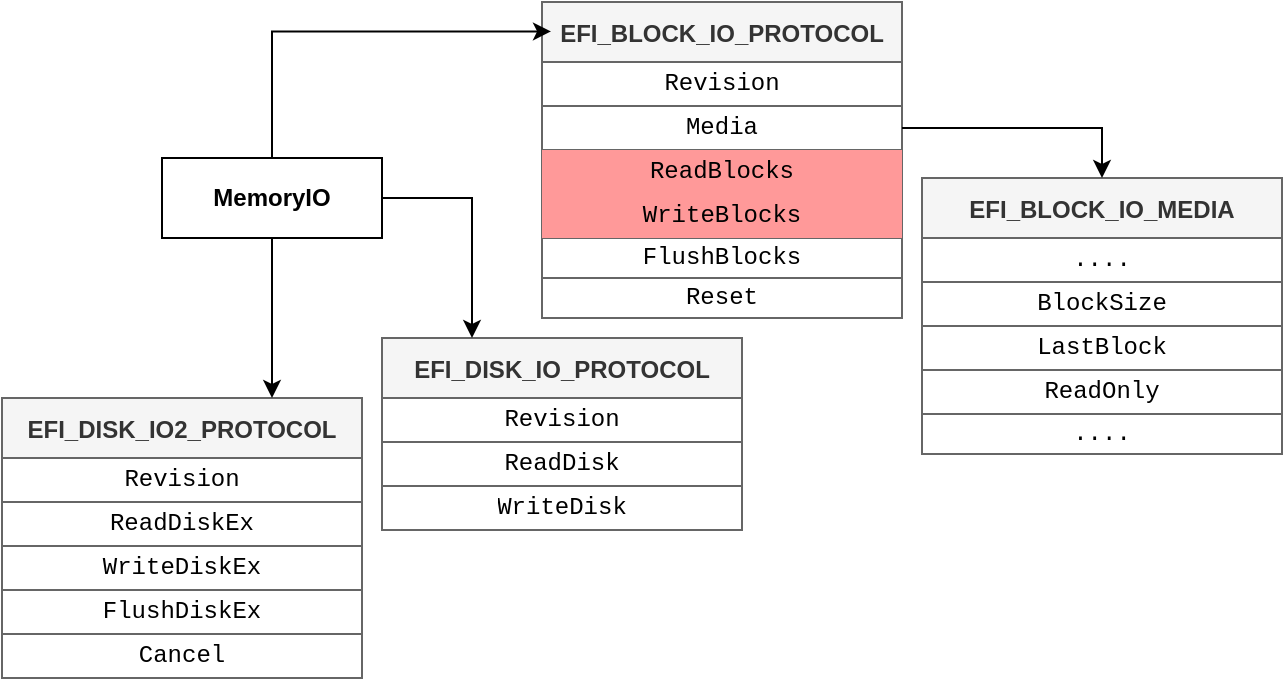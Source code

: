 <mxfile version="26.1.1">
  <diagram name="Page-1" id="-N1JUYRUHbwwbH_SaPrY">
    <mxGraphModel dx="1070" dy="795" grid="1" gridSize="10" guides="1" tooltips="1" connect="1" arrows="1" fold="1" page="1" pageScale="1" pageWidth="827" pageHeight="1169" math="0" shadow="0">
      <root>
        <mxCell id="0" />
        <mxCell id="1" parent="0" />
        <mxCell id="yr9-0fX5IpXiOl2FEXGG-24" value="EFI_BLOCK_IO_MEDIA" style="shape=table;startSize=30;container=1;collapsible=0;childLayout=tableLayout;fillColor=#f5f5f5;strokeColor=#666666;fontColor=#333333;fontStyle=1" vertex="1" parent="1">
          <mxGeometry x="490" y="110" width="180" height="138" as="geometry" />
        </mxCell>
        <mxCell id="yr9-0fX5IpXiOl2FEXGG-25" value="" style="shape=tableRow;horizontal=0;startSize=0;swimlaneHead=0;swimlaneBody=0;strokeColor=inherit;top=0;left=0;bottom=0;right=0;collapsible=0;dropTarget=0;fillColor=none;points=[[0,0.5],[1,0.5]];portConstraint=eastwest;" vertex="1" parent="yr9-0fX5IpXiOl2FEXGG-24">
          <mxGeometry y="30" width="180" height="22" as="geometry" />
        </mxCell>
        <mxCell id="yr9-0fX5IpXiOl2FEXGG-26" value="...." style="shape=partialRectangle;html=1;whiteSpace=wrap;connectable=0;strokeColor=inherit;overflow=hidden;fillColor=none;top=0;left=0;bottom=0;right=0;pointerEvents=1;fontFamily=Courier New;" vertex="1" parent="yr9-0fX5IpXiOl2FEXGG-25">
          <mxGeometry width="180" height="22" as="geometry">
            <mxRectangle width="180" height="22" as="alternateBounds" />
          </mxGeometry>
        </mxCell>
        <mxCell id="yr9-0fX5IpXiOl2FEXGG-29" style="shape=tableRow;horizontal=0;startSize=0;swimlaneHead=0;swimlaneBody=0;strokeColor=inherit;top=0;left=0;bottom=0;right=0;collapsible=0;dropTarget=0;fillColor=none;points=[[0,0.5],[1,0.5]];portConstraint=eastwest;" vertex="1" parent="yr9-0fX5IpXiOl2FEXGG-24">
          <mxGeometry y="52" width="180" height="22" as="geometry" />
        </mxCell>
        <mxCell id="yr9-0fX5IpXiOl2FEXGG-30" value="BlockSize" style="shape=partialRectangle;html=1;whiteSpace=wrap;connectable=0;strokeColor=inherit;overflow=hidden;fillColor=none;top=0;left=0;bottom=0;right=0;pointerEvents=1;fontFamily=Courier New;" vertex="1" parent="yr9-0fX5IpXiOl2FEXGG-29">
          <mxGeometry width="180" height="22" as="geometry">
            <mxRectangle width="180" height="22" as="alternateBounds" />
          </mxGeometry>
        </mxCell>
        <mxCell id="yr9-0fX5IpXiOl2FEXGG-31" style="shape=tableRow;horizontal=0;startSize=0;swimlaneHead=0;swimlaneBody=0;strokeColor=inherit;top=0;left=0;bottom=0;right=0;collapsible=0;dropTarget=0;fillColor=none;points=[[0,0.5],[1,0.5]];portConstraint=eastwest;" vertex="1" parent="yr9-0fX5IpXiOl2FEXGG-24">
          <mxGeometry y="74" width="180" height="22" as="geometry" />
        </mxCell>
        <mxCell id="yr9-0fX5IpXiOl2FEXGG-32" value="LastBlock" style="shape=partialRectangle;html=1;whiteSpace=wrap;connectable=0;strokeColor=inherit;overflow=hidden;fillColor=none;top=0;left=0;bottom=0;right=0;pointerEvents=1;fontFamily=Courier New;" vertex="1" parent="yr9-0fX5IpXiOl2FEXGG-31">
          <mxGeometry width="180" height="22" as="geometry">
            <mxRectangle width="180" height="22" as="alternateBounds" />
          </mxGeometry>
        </mxCell>
        <mxCell id="yr9-0fX5IpXiOl2FEXGG-37" style="shape=tableRow;horizontal=0;startSize=0;swimlaneHead=0;swimlaneBody=0;strokeColor=inherit;top=0;left=0;bottom=0;right=0;collapsible=0;dropTarget=0;fillColor=none;points=[[0,0.5],[1,0.5]];portConstraint=eastwest;" vertex="1" parent="yr9-0fX5IpXiOl2FEXGG-24">
          <mxGeometry y="96" width="180" height="22" as="geometry" />
        </mxCell>
        <mxCell id="yr9-0fX5IpXiOl2FEXGG-38" value="ReadOnly" style="shape=partialRectangle;html=1;whiteSpace=wrap;connectable=0;strokeColor=inherit;overflow=hidden;fillColor=none;top=0;left=0;bottom=0;right=0;pointerEvents=1;fontFamily=Courier New;" vertex="1" parent="yr9-0fX5IpXiOl2FEXGG-37">
          <mxGeometry width="180" height="22" as="geometry">
            <mxRectangle width="180" height="22" as="alternateBounds" />
          </mxGeometry>
        </mxCell>
        <mxCell id="yr9-0fX5IpXiOl2FEXGG-41" style="shape=tableRow;horizontal=0;startSize=0;swimlaneHead=0;swimlaneBody=0;strokeColor=inherit;top=0;left=0;bottom=0;right=0;collapsible=0;dropTarget=0;fillColor=none;points=[[0,0.5],[1,0.5]];portConstraint=eastwest;" vertex="1" parent="yr9-0fX5IpXiOl2FEXGG-24">
          <mxGeometry y="118" width="180" height="20" as="geometry" />
        </mxCell>
        <mxCell id="yr9-0fX5IpXiOl2FEXGG-42" value="...." style="shape=partialRectangle;html=1;whiteSpace=wrap;connectable=0;strokeColor=inherit;overflow=hidden;fillColor=none;top=0;left=0;bottom=0;right=0;pointerEvents=1;fontFamily=Courier New;" vertex="1" parent="yr9-0fX5IpXiOl2FEXGG-41">
          <mxGeometry width="180" height="20" as="geometry">
            <mxRectangle width="180" height="20" as="alternateBounds" />
          </mxGeometry>
        </mxCell>
        <mxCell id="yr9-0fX5IpXiOl2FEXGG-44" value="EFI_BLOCK_IO_PROTOCOL" style="shape=table;startSize=30;container=1;collapsible=0;childLayout=tableLayout;fillColor=#f5f5f5;strokeColor=#666666;fontColor=#333333;fontStyle=1" vertex="1" parent="1">
          <mxGeometry x="300" y="22" width="180" height="158" as="geometry" />
        </mxCell>
        <mxCell id="yr9-0fX5IpXiOl2FEXGG-45" value="" style="shape=tableRow;horizontal=0;startSize=0;swimlaneHead=0;swimlaneBody=0;strokeColor=inherit;top=0;left=0;bottom=0;right=0;collapsible=0;dropTarget=0;fillColor=none;points=[[0,0.5],[1,0.5]];portConstraint=eastwest;" vertex="1" parent="yr9-0fX5IpXiOl2FEXGG-44">
          <mxGeometry y="30" width="180" height="22" as="geometry" />
        </mxCell>
        <mxCell id="yr9-0fX5IpXiOl2FEXGG-46" value="Revision" style="shape=partialRectangle;html=1;whiteSpace=wrap;connectable=0;strokeColor=inherit;overflow=hidden;fillColor=none;top=0;left=0;bottom=0;right=0;pointerEvents=1;fontFamily=Courier New;" vertex="1" parent="yr9-0fX5IpXiOl2FEXGG-45">
          <mxGeometry width="180" height="22" as="geometry">
            <mxRectangle width="180" height="22" as="alternateBounds" />
          </mxGeometry>
        </mxCell>
        <mxCell id="yr9-0fX5IpXiOl2FEXGG-47" style="shape=tableRow;horizontal=0;startSize=0;swimlaneHead=0;swimlaneBody=0;strokeColor=inherit;top=0;left=0;bottom=0;right=0;collapsible=0;dropTarget=0;fillColor=none;points=[[0,0.5],[1,0.5]];portConstraint=eastwest;" vertex="1" parent="yr9-0fX5IpXiOl2FEXGG-44">
          <mxGeometry y="52" width="180" height="22" as="geometry" />
        </mxCell>
        <mxCell id="yr9-0fX5IpXiOl2FEXGG-48" value="Media" style="shape=partialRectangle;html=1;whiteSpace=wrap;connectable=0;strokeColor=inherit;overflow=hidden;fillColor=none;top=0;left=0;bottom=0;right=0;pointerEvents=1;fontFamily=Courier New;" vertex="1" parent="yr9-0fX5IpXiOl2FEXGG-47">
          <mxGeometry width="180" height="22" as="geometry">
            <mxRectangle width="180" height="22" as="alternateBounds" />
          </mxGeometry>
        </mxCell>
        <mxCell id="yr9-0fX5IpXiOl2FEXGG-49" style="shape=tableRow;horizontal=0;startSize=0;swimlaneHead=0;swimlaneBody=0;strokeColor=inherit;top=0;left=0;bottom=0;right=0;collapsible=0;dropTarget=0;fillColor=none;points=[[0,0.5],[1,0.5]];portConstraint=eastwest;" vertex="1" parent="yr9-0fX5IpXiOl2FEXGG-44">
          <mxGeometry y="74" width="180" height="22" as="geometry" />
        </mxCell>
        <mxCell id="yr9-0fX5IpXiOl2FEXGG-50" value="ReadBlocks" style="shape=partialRectangle;html=1;whiteSpace=wrap;connectable=0;strokeColor=inherit;overflow=hidden;fillColor=#FF9999;top=0;left=0;bottom=0;right=0;pointerEvents=1;fontFamily=Courier New;" vertex="1" parent="yr9-0fX5IpXiOl2FEXGG-49">
          <mxGeometry width="180" height="22" as="geometry">
            <mxRectangle width="180" height="22" as="alternateBounds" />
          </mxGeometry>
        </mxCell>
        <mxCell id="yr9-0fX5IpXiOl2FEXGG-51" style="shape=tableRow;horizontal=0;startSize=0;swimlaneHead=0;swimlaneBody=0;strokeColor=inherit;top=0;left=0;bottom=0;right=0;collapsible=0;dropTarget=0;fillColor=none;points=[[0,0.5],[1,0.5]];portConstraint=eastwest;" vertex="1" parent="yr9-0fX5IpXiOl2FEXGG-44">
          <mxGeometry y="96" width="180" height="22" as="geometry" />
        </mxCell>
        <mxCell id="yr9-0fX5IpXiOl2FEXGG-52" value="WriteBlocks" style="shape=partialRectangle;html=1;whiteSpace=wrap;connectable=0;strokeColor=inherit;overflow=hidden;fillColor=#FF9999;top=0;left=0;bottom=0;right=0;pointerEvents=1;fontFamily=Courier New;" vertex="1" parent="yr9-0fX5IpXiOl2FEXGG-51">
          <mxGeometry width="180" height="22" as="geometry">
            <mxRectangle width="180" height="22" as="alternateBounds" />
          </mxGeometry>
        </mxCell>
        <mxCell id="yr9-0fX5IpXiOl2FEXGG-53" style="shape=tableRow;horizontal=0;startSize=0;swimlaneHead=0;swimlaneBody=0;strokeColor=inherit;top=0;left=0;bottom=0;right=0;collapsible=0;dropTarget=0;fillColor=none;points=[[0,0.5],[1,0.5]];portConstraint=eastwest;" vertex="1" parent="yr9-0fX5IpXiOl2FEXGG-44">
          <mxGeometry y="118" width="180" height="20" as="geometry" />
        </mxCell>
        <mxCell id="yr9-0fX5IpXiOl2FEXGG-54" value="FlushBlocks" style="shape=partialRectangle;html=1;whiteSpace=wrap;connectable=0;strokeColor=inherit;overflow=hidden;fillColor=none;top=0;left=0;bottom=0;right=0;pointerEvents=1;fontFamily=Courier New;" vertex="1" parent="yr9-0fX5IpXiOl2FEXGG-53">
          <mxGeometry width="180" height="20" as="geometry">
            <mxRectangle width="180" height="20" as="alternateBounds" />
          </mxGeometry>
        </mxCell>
        <mxCell id="yr9-0fX5IpXiOl2FEXGG-55" style="shape=tableRow;horizontal=0;startSize=0;swimlaneHead=0;swimlaneBody=0;strokeColor=inherit;top=0;left=0;bottom=0;right=0;collapsible=0;dropTarget=0;fillColor=none;points=[[0,0.5],[1,0.5]];portConstraint=eastwest;" vertex="1" parent="yr9-0fX5IpXiOl2FEXGG-44">
          <mxGeometry y="138" width="180" height="20" as="geometry" />
        </mxCell>
        <mxCell id="yr9-0fX5IpXiOl2FEXGG-56" value="Reset" style="shape=partialRectangle;html=1;whiteSpace=wrap;connectable=0;strokeColor=inherit;overflow=hidden;fillColor=none;top=0;left=0;bottom=0;right=0;pointerEvents=1;fontFamily=Courier New;" vertex="1" parent="yr9-0fX5IpXiOl2FEXGG-55">
          <mxGeometry width="180" height="20" as="geometry">
            <mxRectangle width="180" height="20" as="alternateBounds" />
          </mxGeometry>
        </mxCell>
        <mxCell id="yr9-0fX5IpXiOl2FEXGG-57" style="edgeStyle=orthogonalEdgeStyle;rounded=0;orthogonalLoop=1;jettySize=auto;html=1;exitX=1;exitY=0.5;exitDx=0;exitDy=0;entryX=0.5;entryY=0;entryDx=0;entryDy=0;" edge="1" parent="1" source="yr9-0fX5IpXiOl2FEXGG-47" target="yr9-0fX5IpXiOl2FEXGG-24">
          <mxGeometry relative="1" as="geometry" />
        </mxCell>
        <mxCell id="yr9-0fX5IpXiOl2FEXGG-58" value="EFI_DISK_IO_PROTOCOL" style="shape=table;startSize=30;container=1;collapsible=0;childLayout=tableLayout;fillColor=#f5f5f5;strokeColor=#666666;fontColor=#333333;fontStyle=1" vertex="1" parent="1">
          <mxGeometry x="220" y="190" width="180" height="96" as="geometry" />
        </mxCell>
        <mxCell id="yr9-0fX5IpXiOl2FEXGG-59" value="" style="shape=tableRow;horizontal=0;startSize=0;swimlaneHead=0;swimlaneBody=0;strokeColor=inherit;top=0;left=0;bottom=0;right=0;collapsible=0;dropTarget=0;fillColor=none;points=[[0,0.5],[1,0.5]];portConstraint=eastwest;" vertex="1" parent="yr9-0fX5IpXiOl2FEXGG-58">
          <mxGeometry y="30" width="180" height="22" as="geometry" />
        </mxCell>
        <mxCell id="yr9-0fX5IpXiOl2FEXGG-60" value="Revision" style="shape=partialRectangle;html=1;whiteSpace=wrap;connectable=0;strokeColor=inherit;overflow=hidden;fillColor=none;top=0;left=0;bottom=0;right=0;pointerEvents=1;fontFamily=Courier New;" vertex="1" parent="yr9-0fX5IpXiOl2FEXGG-59">
          <mxGeometry width="180" height="22" as="geometry">
            <mxRectangle width="180" height="22" as="alternateBounds" />
          </mxGeometry>
        </mxCell>
        <mxCell id="yr9-0fX5IpXiOl2FEXGG-61" style="shape=tableRow;horizontal=0;startSize=0;swimlaneHead=0;swimlaneBody=0;strokeColor=inherit;top=0;left=0;bottom=0;right=0;collapsible=0;dropTarget=0;fillColor=none;points=[[0,0.5],[1,0.5]];portConstraint=eastwest;" vertex="1" parent="yr9-0fX5IpXiOl2FEXGG-58">
          <mxGeometry y="52" width="180" height="22" as="geometry" />
        </mxCell>
        <mxCell id="yr9-0fX5IpXiOl2FEXGG-62" value="ReadDisk" style="shape=partialRectangle;html=1;whiteSpace=wrap;connectable=0;strokeColor=inherit;overflow=hidden;fillColor=none;top=0;left=0;bottom=0;right=0;pointerEvents=1;fontFamily=Courier New;" vertex="1" parent="yr9-0fX5IpXiOl2FEXGG-61">
          <mxGeometry width="180" height="22" as="geometry">
            <mxRectangle width="180" height="22" as="alternateBounds" />
          </mxGeometry>
        </mxCell>
        <mxCell id="yr9-0fX5IpXiOl2FEXGG-63" style="shape=tableRow;horizontal=0;startSize=0;swimlaneHead=0;swimlaneBody=0;strokeColor=inherit;top=0;left=0;bottom=0;right=0;collapsible=0;dropTarget=0;fillColor=none;points=[[0,0.5],[1,0.5]];portConstraint=eastwest;" vertex="1" parent="yr9-0fX5IpXiOl2FEXGG-58">
          <mxGeometry y="74" width="180" height="22" as="geometry" />
        </mxCell>
        <mxCell id="yr9-0fX5IpXiOl2FEXGG-64" value="WriteDisk" style="shape=partialRectangle;html=1;whiteSpace=wrap;connectable=0;strokeColor=inherit;overflow=hidden;fillColor=none;top=0;left=0;bottom=0;right=0;pointerEvents=1;fontFamily=Courier New;" vertex="1" parent="yr9-0fX5IpXiOl2FEXGG-63">
          <mxGeometry width="180" height="22" as="geometry">
            <mxRectangle width="180" height="22" as="alternateBounds" />
          </mxGeometry>
        </mxCell>
        <mxCell id="yr9-0fX5IpXiOl2FEXGG-69" value="EFI_DISK_IO2_PROTOCOL" style="shape=table;startSize=30;container=1;collapsible=0;childLayout=tableLayout;fillColor=#f5f5f5;strokeColor=#666666;fontColor=#333333;fontStyle=1" vertex="1" parent="1">
          <mxGeometry x="30" y="220" width="180" height="140" as="geometry" />
        </mxCell>
        <mxCell id="yr9-0fX5IpXiOl2FEXGG-70" value="" style="shape=tableRow;horizontal=0;startSize=0;swimlaneHead=0;swimlaneBody=0;strokeColor=inherit;top=0;left=0;bottom=0;right=0;collapsible=0;dropTarget=0;fillColor=none;points=[[0,0.5],[1,0.5]];portConstraint=eastwest;" vertex="1" parent="yr9-0fX5IpXiOl2FEXGG-69">
          <mxGeometry y="30" width="180" height="22" as="geometry" />
        </mxCell>
        <mxCell id="yr9-0fX5IpXiOl2FEXGG-71" value="Revision" style="shape=partialRectangle;html=1;whiteSpace=wrap;connectable=0;strokeColor=inherit;overflow=hidden;fillColor=none;top=0;left=0;bottom=0;right=0;pointerEvents=1;fontFamily=Courier New;" vertex="1" parent="yr9-0fX5IpXiOl2FEXGG-70">
          <mxGeometry width="180" height="22" as="geometry">
            <mxRectangle width="180" height="22" as="alternateBounds" />
          </mxGeometry>
        </mxCell>
        <mxCell id="yr9-0fX5IpXiOl2FEXGG-72" style="shape=tableRow;horizontal=0;startSize=0;swimlaneHead=0;swimlaneBody=0;strokeColor=inherit;top=0;left=0;bottom=0;right=0;collapsible=0;dropTarget=0;fillColor=none;points=[[0,0.5],[1,0.5]];portConstraint=eastwest;" vertex="1" parent="yr9-0fX5IpXiOl2FEXGG-69">
          <mxGeometry y="52" width="180" height="22" as="geometry" />
        </mxCell>
        <mxCell id="yr9-0fX5IpXiOl2FEXGG-73" value="ReadDiskEx" style="shape=partialRectangle;html=1;whiteSpace=wrap;connectable=0;strokeColor=inherit;overflow=hidden;fillColor=none;top=0;left=0;bottom=0;right=0;pointerEvents=1;fontFamily=Courier New;" vertex="1" parent="yr9-0fX5IpXiOl2FEXGG-72">
          <mxGeometry width="180" height="22" as="geometry">
            <mxRectangle width="180" height="22" as="alternateBounds" />
          </mxGeometry>
        </mxCell>
        <mxCell id="yr9-0fX5IpXiOl2FEXGG-74" style="shape=tableRow;horizontal=0;startSize=0;swimlaneHead=0;swimlaneBody=0;strokeColor=inherit;top=0;left=0;bottom=0;right=0;collapsible=0;dropTarget=0;fillColor=none;points=[[0,0.5],[1,0.5]];portConstraint=eastwest;" vertex="1" parent="yr9-0fX5IpXiOl2FEXGG-69">
          <mxGeometry y="74" width="180" height="22" as="geometry" />
        </mxCell>
        <mxCell id="yr9-0fX5IpXiOl2FEXGG-75" value="WriteDiskEx" style="shape=partialRectangle;html=1;whiteSpace=wrap;connectable=0;strokeColor=inherit;overflow=hidden;fillColor=none;top=0;left=0;bottom=0;right=0;pointerEvents=1;fontFamily=Courier New;" vertex="1" parent="yr9-0fX5IpXiOl2FEXGG-74">
          <mxGeometry width="180" height="22" as="geometry">
            <mxRectangle width="180" height="22" as="alternateBounds" />
          </mxGeometry>
        </mxCell>
        <mxCell id="yr9-0fX5IpXiOl2FEXGG-76" style="shape=tableRow;horizontal=0;startSize=0;swimlaneHead=0;swimlaneBody=0;strokeColor=inherit;top=0;left=0;bottom=0;right=0;collapsible=0;dropTarget=0;fillColor=none;points=[[0,0.5],[1,0.5]];portConstraint=eastwest;" vertex="1" parent="yr9-0fX5IpXiOl2FEXGG-69">
          <mxGeometry y="96" width="180" height="22" as="geometry" />
        </mxCell>
        <mxCell id="yr9-0fX5IpXiOl2FEXGG-77" value="FlushDiskEx" style="shape=partialRectangle;html=1;whiteSpace=wrap;connectable=0;strokeColor=inherit;overflow=hidden;fillColor=none;top=0;left=0;bottom=0;right=0;pointerEvents=1;fontFamily=Courier New;" vertex="1" parent="yr9-0fX5IpXiOl2FEXGG-76">
          <mxGeometry width="180" height="22" as="geometry">
            <mxRectangle width="180" height="22" as="alternateBounds" />
          </mxGeometry>
        </mxCell>
        <mxCell id="yr9-0fX5IpXiOl2FEXGG-78" style="shape=tableRow;horizontal=0;startSize=0;swimlaneHead=0;swimlaneBody=0;strokeColor=inherit;top=0;left=0;bottom=0;right=0;collapsible=0;dropTarget=0;fillColor=none;points=[[0,0.5],[1,0.5]];portConstraint=eastwest;" vertex="1" parent="yr9-0fX5IpXiOl2FEXGG-69">
          <mxGeometry y="118" width="180" height="22" as="geometry" />
        </mxCell>
        <mxCell id="yr9-0fX5IpXiOl2FEXGG-79" value="Cancel" style="shape=partialRectangle;html=1;whiteSpace=wrap;connectable=0;strokeColor=inherit;overflow=hidden;fillColor=none;top=0;left=0;bottom=0;right=0;pointerEvents=1;fontFamily=Courier New;" vertex="1" parent="yr9-0fX5IpXiOl2FEXGG-78">
          <mxGeometry width="180" height="22" as="geometry">
            <mxRectangle width="180" height="22" as="alternateBounds" />
          </mxGeometry>
        </mxCell>
        <mxCell id="yr9-0fX5IpXiOl2FEXGG-82" style="edgeStyle=orthogonalEdgeStyle;rounded=0;orthogonalLoop=1;jettySize=auto;html=1;exitX=1;exitY=0.5;exitDx=0;exitDy=0;entryX=0.25;entryY=0;entryDx=0;entryDy=0;" edge="1" parent="1" source="yr9-0fX5IpXiOl2FEXGG-80" target="yr9-0fX5IpXiOl2FEXGG-58">
          <mxGeometry relative="1" as="geometry" />
        </mxCell>
        <mxCell id="yr9-0fX5IpXiOl2FEXGG-83" style="edgeStyle=orthogonalEdgeStyle;rounded=0;orthogonalLoop=1;jettySize=auto;html=1;exitX=0.5;exitY=1;exitDx=0;exitDy=0;entryX=0.75;entryY=0;entryDx=0;entryDy=0;" edge="1" parent="1" source="yr9-0fX5IpXiOl2FEXGG-80" target="yr9-0fX5IpXiOl2FEXGG-69">
          <mxGeometry relative="1" as="geometry" />
        </mxCell>
        <mxCell id="yr9-0fX5IpXiOl2FEXGG-80" value="MemoryIO" style="rounded=0;whiteSpace=wrap;html=1;fontStyle=1" vertex="1" parent="1">
          <mxGeometry x="110" y="100" width="110" height="40" as="geometry" />
        </mxCell>
        <mxCell id="yr9-0fX5IpXiOl2FEXGG-81" style="edgeStyle=orthogonalEdgeStyle;rounded=0;orthogonalLoop=1;jettySize=auto;html=1;exitX=0.5;exitY=0;exitDx=0;exitDy=0;entryX=0.025;entryY=0.093;entryDx=0;entryDy=0;entryPerimeter=0;" edge="1" parent="1" source="yr9-0fX5IpXiOl2FEXGG-80" target="yr9-0fX5IpXiOl2FEXGG-44">
          <mxGeometry relative="1" as="geometry" />
        </mxCell>
      </root>
    </mxGraphModel>
  </diagram>
</mxfile>

